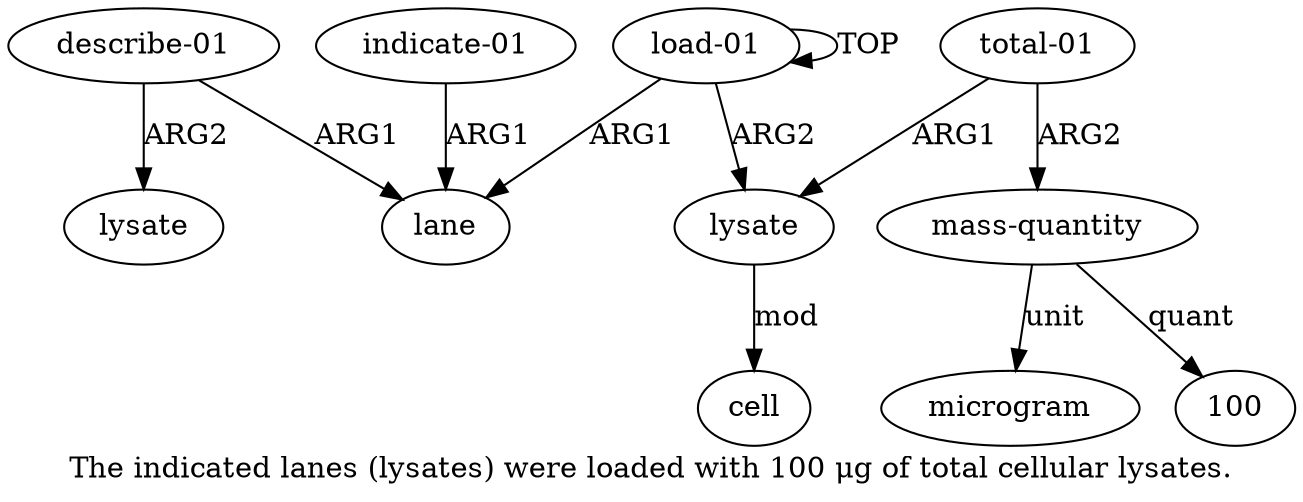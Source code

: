 digraph  {
	graph [label="The indicated lanes (lysates) were loaded with 100 μg of total cellular lysates."];
	node [label="\N"];
	a1	 [color=black,
		gold_ind=1,
		gold_label=lane,
		label=lane,
		test_ind=1,
		test_label=lane];
	a0	 [color=black,
		gold_ind=0,
		gold_label="load-01",
		label="load-01",
		test_ind=0,
		test_label="load-01"];
	a0 -> a1 [key=0,
	color=black,
	gold_label=ARG1,
	label=ARG1,
	test_label=ARG1];
a0 -> a0 [key=0,
color=black,
gold_label=TOP,
label=TOP,
test_label=TOP];
a5 [color=black,
gold_ind=5,
gold_label=lysate,
label=lysate,
test_ind=5,
test_label=lysate];
a0 -> a5 [key=0,
color=black,
gold_label=ARG2,
label=ARG2,
test_label=ARG2];
a3 [color=black,
gold_ind=3,
gold_label="describe-01",
label="describe-01",
test_ind=3,
test_label="describe-01"];
a3 -> a1 [key=0,
color=black,
gold_label=ARG1,
label=ARG1,
test_label=ARG1];
a4 [color=black,
gold_ind=4,
gold_label=lysate,
label=lysate,
test_ind=4,
test_label=lysate];
a3 -> a4 [key=0,
color=black,
gold_label=ARG2,
label=ARG2,
test_label=ARG2];
a2 [color=black,
gold_ind=2,
gold_label="indicate-01",
label="indicate-01",
test_ind=2,
test_label="indicate-01"];
a2 -> a1 [key=0,
color=black,
gold_label=ARG1,
label=ARG1,
test_label=ARG1];
a6 [color=black,
gold_ind=6,
gold_label=cell,
label=cell,
test_ind=6,
test_label=cell];
a5 -> a6 [key=0,
color=black,
gold_label=mod,
label=mod,
test_label=mod];
a7 [color=black,
gold_ind=7,
gold_label="total-01",
label="total-01",
test_ind=7,
test_label="total-01"];
a7 -> a5 [key=0,
color=black,
gold_label=ARG1,
label=ARG1,
test_label=ARG1];
a8 [color=black,
gold_ind=8,
gold_label="mass-quantity",
label="mass-quantity",
test_ind=8,
test_label="mass-quantity"];
a7 -> a8 [key=0,
color=black,
gold_label=ARG2,
label=ARG2,
test_label=ARG2];
a9 [color=black,
gold_ind=9,
gold_label=microgram,
label=microgram,
test_ind=9,
test_label=microgram];
a8 -> a9 [key=0,
color=black,
gold_label=unit,
label=unit,
test_label=unit];
"a8 100" [color=black,
gold_ind=-1,
gold_label=100,
label=100,
test_ind=-1,
test_label=100];
a8 -> "a8 100" [key=0,
color=black,
gold_label=quant,
label=quant,
test_label=quant];
}
